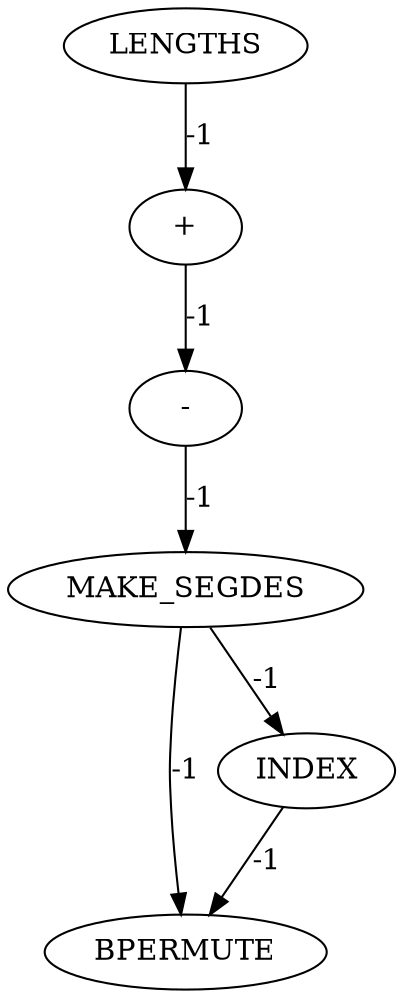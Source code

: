 digraph {
	convex_hull_large_rmat_INST_5437 [label=BPERMUTE cost=0]
	convex_hull_large_rmat_INST_5423 [label="-" cost=0]
	convex_hull_large_rmat_INST_5418 [label=LENGTHS cost=0]
	convex_hull_large_rmat_INST_5424 [label=MAKE_SEGDES cost=0]
	convex_hull_large_rmat_INST_5429 [label=INDEX cost=0]
	convex_hull_large_rmat_INST_1035 [label="+" cost=0]
	convex_hull_large_rmat_INST_5423 -> convex_hull_large_rmat_INST_5424 [label=-1 cost=-1]
	convex_hull_large_rmat_INST_5418 -> convex_hull_large_rmat_INST_1035 [label=-1 cost=-1]
	convex_hull_large_rmat_INST_5424 -> convex_hull_large_rmat_INST_5429 [label=-1 cost=-1]
	convex_hull_large_rmat_INST_5424 -> convex_hull_large_rmat_INST_5437 [label=-1 cost=-1]
	convex_hull_large_rmat_INST_5429 -> convex_hull_large_rmat_INST_5437 [label=-1 cost=-1]
	convex_hull_large_rmat_INST_1035 -> convex_hull_large_rmat_INST_5423 [label=-1 cost=-1]
}
